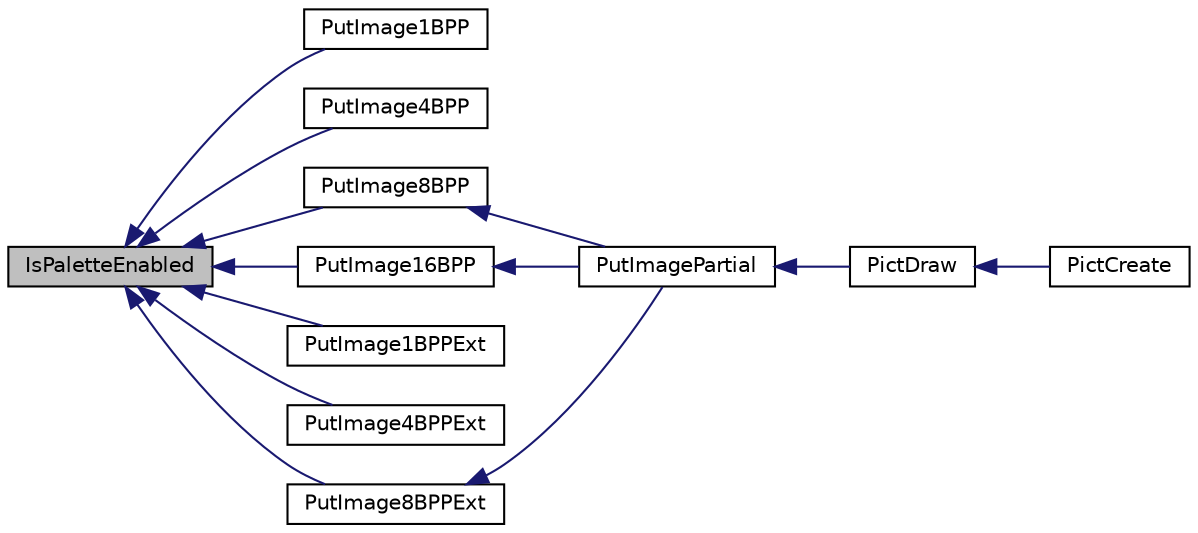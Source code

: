 digraph "IsPaletteEnabled"
{
  edge [fontname="Helvetica",fontsize="10",labelfontname="Helvetica",labelfontsize="10"];
  node [fontname="Helvetica",fontsize="10",shape=record];
  rankdir="LR";
  Node1 [label="IsPaletteEnabled",height=0.2,width=0.4,color="black", fillcolor="grey75", style="filled", fontcolor="black"];
  Node1 -> Node2 [dir="back",color="midnightblue",fontsize="10",style="solid",fontname="Helvetica"];
  Node2 [label="PutImage1BPP",height=0.2,width=0.4,color="black", fillcolor="white", style="filled",URL="$_s_s_d1926_8c.html#a1717b4c69ac3827f414a7d0486a7e655"];
  Node1 -> Node3 [dir="back",color="midnightblue",fontsize="10",style="solid",fontname="Helvetica"];
  Node3 [label="PutImage4BPP",height=0.2,width=0.4,color="black", fillcolor="white", style="filled",URL="$_s_s_d1926_8c.html#a099026458e3911ba6beb08545ddcdfa9"];
  Node1 -> Node4 [dir="back",color="midnightblue",fontsize="10",style="solid",fontname="Helvetica"];
  Node4 [label="PutImage8BPP",height=0.2,width=0.4,color="black", fillcolor="white", style="filled",URL="$_s_s_d1926_8c.html#a1715a28b2e6e02f0baf179dec184f0c8"];
  Node4 -> Node5 [dir="back",color="midnightblue",fontsize="10",style="solid",fontname="Helvetica"];
  Node5 [label="PutImagePartial",height=0.2,width=0.4,color="black", fillcolor="white", style="filled",URL="$_primitive_8h.html#a6a90a4795b51e461d8efed81a7f98874"];
  Node5 -> Node6 [dir="back",color="midnightblue",fontsize="10",style="solid",fontname="Helvetica"];
  Node6 [label="PictDraw",height=0.2,width=0.4,color="black", fillcolor="white", style="filled",URL="$_picture_8h.html#a317a09c3c5d88b43a8473d9f3cd29475"];
  Node6 -> Node7 [dir="back",color="midnightblue",fontsize="10",style="solid",fontname="Helvetica"];
  Node7 [label="PictCreate",height=0.2,width=0.4,color="black", fillcolor="white", style="filled",URL="$_picture_8h.html#ae3b4b7d30eb65f8efa26f2f46911f8ac"];
  Node1 -> Node8 [dir="back",color="midnightblue",fontsize="10",style="solid",fontname="Helvetica"];
  Node8 [label="PutImage16BPP",height=0.2,width=0.4,color="black", fillcolor="white", style="filled",URL="$_s_s_d1926_8c.html#abb8751f0f584034aef054a06b2bba5f7"];
  Node8 -> Node5 [dir="back",color="midnightblue",fontsize="10",style="solid",fontname="Helvetica"];
  Node1 -> Node9 [dir="back",color="midnightblue",fontsize="10",style="solid",fontname="Helvetica"];
  Node9 [label="PutImage1BPPExt",height=0.2,width=0.4,color="black", fillcolor="white", style="filled",URL="$_s_s_d1926_8c.html#a242fda49b42dd671038ccaf9d205826e"];
  Node1 -> Node10 [dir="back",color="midnightblue",fontsize="10",style="solid",fontname="Helvetica"];
  Node10 [label="PutImage4BPPExt",height=0.2,width=0.4,color="black", fillcolor="white", style="filled",URL="$_s_s_d1926_8c.html#a0bc5cf9314b94cbf35785835990cbad2"];
  Node1 -> Node11 [dir="back",color="midnightblue",fontsize="10",style="solid",fontname="Helvetica"];
  Node11 [label="PutImage8BPPExt",height=0.2,width=0.4,color="black", fillcolor="white", style="filled",URL="$_s_s_d1926_8c.html#ae117fa53fe06fd586a1c51111fe206ff"];
  Node11 -> Node5 [dir="back",color="midnightblue",fontsize="10",style="solid",fontname="Helvetica"];
}
